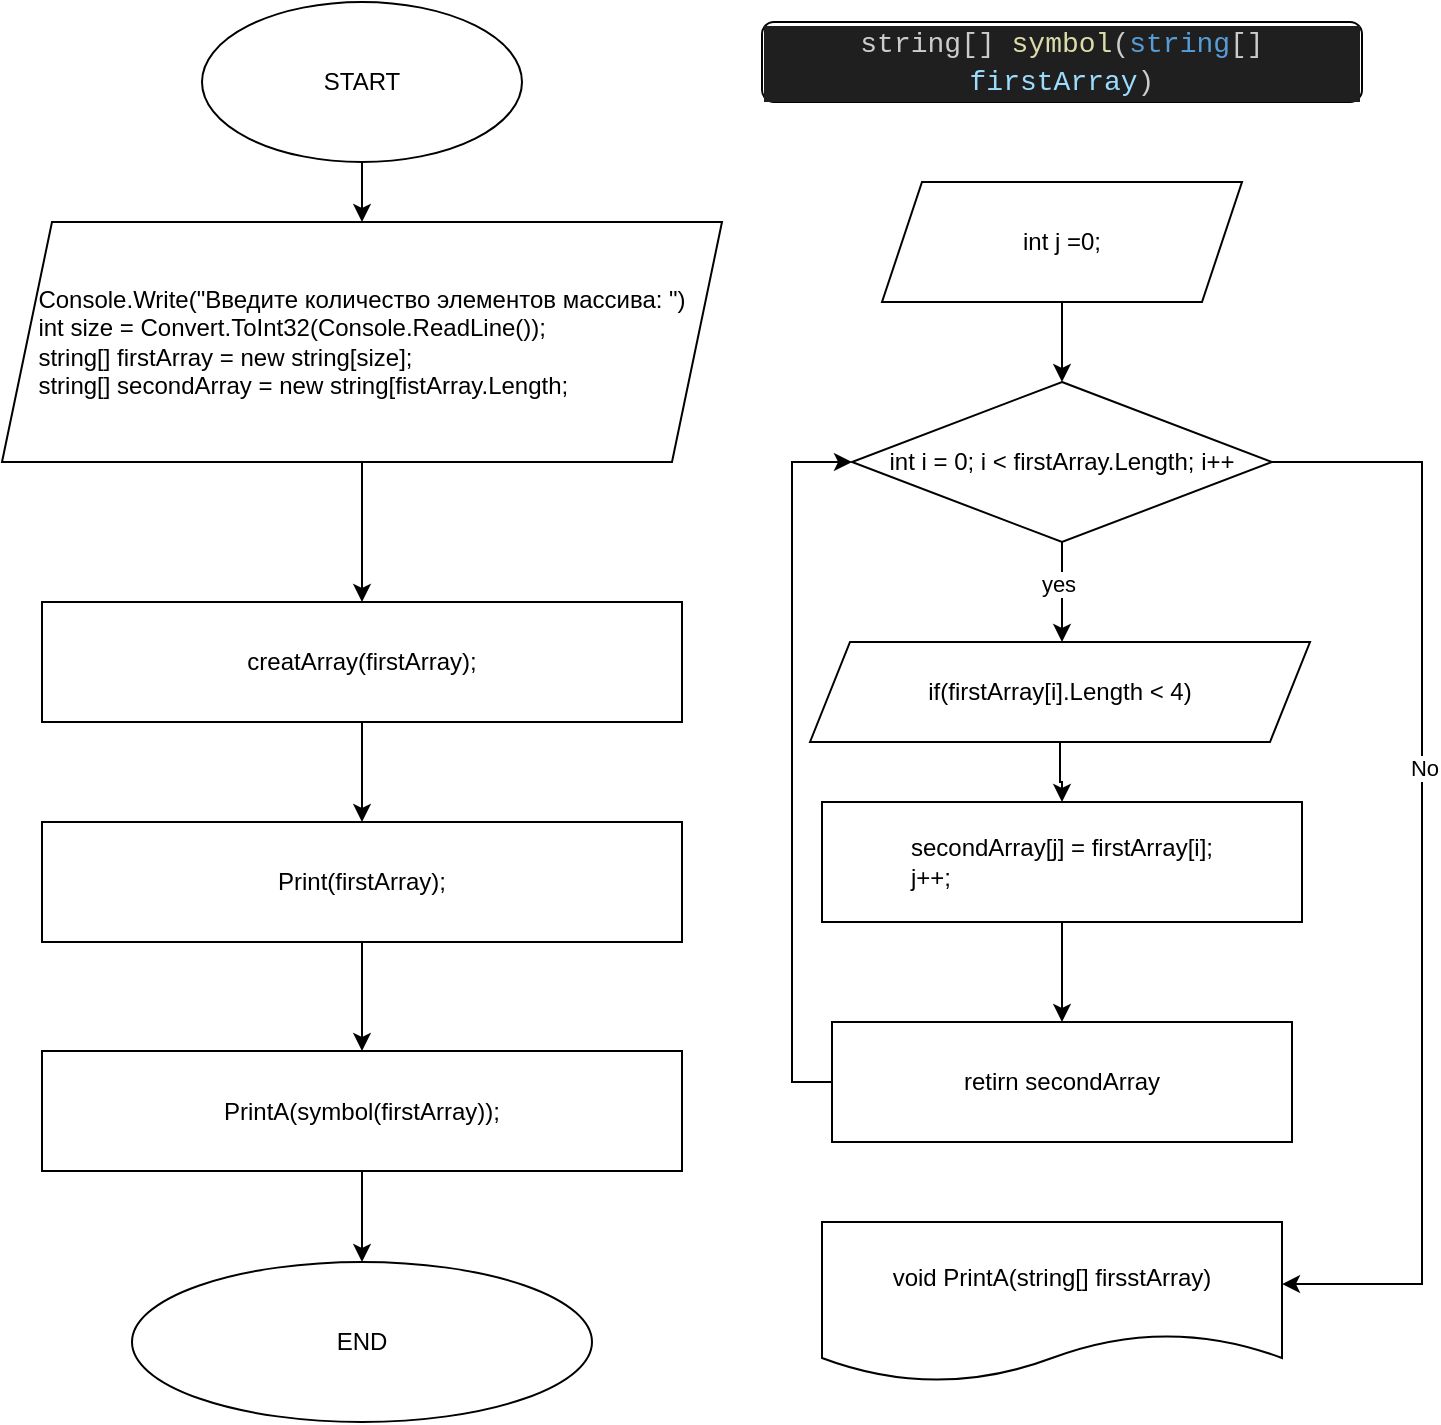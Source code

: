 <mxfile version="23.1.4" type="device">
  <diagram id="C5RBs43oDa-KdzZeNtuy" name="Page-1">
    <mxGraphModel dx="826" dy="471" grid="1" gridSize="10" guides="1" tooltips="1" connect="1" arrows="1" fold="1" page="1" pageScale="1" pageWidth="827" pageHeight="1169" math="0" shadow="0">
      <root>
        <mxCell id="WIyWlLk6GJQsqaUBKTNV-0" />
        <mxCell id="WIyWlLk6GJQsqaUBKTNV-1" parent="WIyWlLk6GJQsqaUBKTNV-0" />
        <mxCell id="23hYoejp4t34k2HJRZtn-6" style="edgeStyle=orthogonalEdgeStyle;rounded=0;orthogonalLoop=1;jettySize=auto;html=1;exitX=0.5;exitY=1;exitDx=0;exitDy=0;entryX=0.5;entryY=0;entryDx=0;entryDy=0;" edge="1" parent="WIyWlLk6GJQsqaUBKTNV-1" source="23hYoejp4t34k2HJRZtn-0" target="23hYoejp4t34k2HJRZtn-1">
          <mxGeometry relative="1" as="geometry" />
        </mxCell>
        <mxCell id="23hYoejp4t34k2HJRZtn-0" value="START" style="ellipse;whiteSpace=wrap;html=1;" vertex="1" parent="WIyWlLk6GJQsqaUBKTNV-1">
          <mxGeometry x="110" y="30" width="160" height="80" as="geometry" />
        </mxCell>
        <mxCell id="23hYoejp4t34k2HJRZtn-7" style="edgeStyle=orthogonalEdgeStyle;rounded=0;orthogonalLoop=1;jettySize=auto;html=1;entryX=0.5;entryY=0;entryDx=0;entryDy=0;" edge="1" parent="WIyWlLk6GJQsqaUBKTNV-1" source="23hYoejp4t34k2HJRZtn-1" target="23hYoejp4t34k2HJRZtn-2">
          <mxGeometry relative="1" as="geometry" />
        </mxCell>
        <mxCell id="23hYoejp4t34k2HJRZtn-1" value="&lt;div style=&quot;text-align: left;&quot;&gt;&lt;span style=&quot;background-color: initial;&quot;&gt;Console.Write(&quot;Введите количество элементов массива: &quot;)&lt;/span&gt;&lt;/div&gt;&lt;div style=&quot;text-align: left;&quot;&gt;&lt;span style=&quot;background-color: initial;&quot;&gt;int size = Convert.ToInt32(Console.ReadLine());&lt;/span&gt;&lt;/div&gt;&lt;div style=&quot;text-align: left;&quot;&gt;&lt;span style=&quot;background-color: initial;&quot;&gt;string[] firstArray = new string[size];&lt;/span&gt;&lt;/div&gt;&lt;div style=&quot;text-align: left;&quot;&gt;&lt;span style=&quot;background-color: initial;&quot;&gt;string[] secondArray = new string[fistArray.Length;&lt;/span&gt;&lt;/div&gt;" style="shape=parallelogram;perimeter=parallelogramPerimeter;whiteSpace=wrap;html=1;fixedSize=1;size=25;" vertex="1" parent="WIyWlLk6GJQsqaUBKTNV-1">
          <mxGeometry x="10" y="140" width="360" height="120" as="geometry" />
        </mxCell>
        <mxCell id="23hYoejp4t34k2HJRZtn-8" style="edgeStyle=orthogonalEdgeStyle;rounded=0;orthogonalLoop=1;jettySize=auto;html=1;exitX=0.5;exitY=1;exitDx=0;exitDy=0;" edge="1" parent="WIyWlLk6GJQsqaUBKTNV-1" source="23hYoejp4t34k2HJRZtn-2" target="23hYoejp4t34k2HJRZtn-3">
          <mxGeometry relative="1" as="geometry" />
        </mxCell>
        <mxCell id="23hYoejp4t34k2HJRZtn-2" value="creatArray(firstArray);" style="rounded=0;whiteSpace=wrap;html=1;" vertex="1" parent="WIyWlLk6GJQsqaUBKTNV-1">
          <mxGeometry x="30" y="330" width="320" height="60" as="geometry" />
        </mxCell>
        <mxCell id="23hYoejp4t34k2HJRZtn-9" style="edgeStyle=orthogonalEdgeStyle;rounded=0;orthogonalLoop=1;jettySize=auto;html=1;entryX=0.5;entryY=0;entryDx=0;entryDy=0;" edge="1" parent="WIyWlLk6GJQsqaUBKTNV-1" source="23hYoejp4t34k2HJRZtn-3" target="23hYoejp4t34k2HJRZtn-4">
          <mxGeometry relative="1" as="geometry" />
        </mxCell>
        <mxCell id="23hYoejp4t34k2HJRZtn-3" value="Print(firstArray);" style="rounded=0;whiteSpace=wrap;html=1;" vertex="1" parent="WIyWlLk6GJQsqaUBKTNV-1">
          <mxGeometry x="30" y="440" width="320" height="60" as="geometry" />
        </mxCell>
        <mxCell id="23hYoejp4t34k2HJRZtn-10" style="edgeStyle=orthogonalEdgeStyle;rounded=0;orthogonalLoop=1;jettySize=auto;html=1;entryX=0.5;entryY=0;entryDx=0;entryDy=0;" edge="1" parent="WIyWlLk6GJQsqaUBKTNV-1" source="23hYoejp4t34k2HJRZtn-4" target="23hYoejp4t34k2HJRZtn-5">
          <mxGeometry relative="1" as="geometry" />
        </mxCell>
        <mxCell id="23hYoejp4t34k2HJRZtn-4" value="PrintA(symbol(firstArray));" style="rounded=0;whiteSpace=wrap;html=1;" vertex="1" parent="WIyWlLk6GJQsqaUBKTNV-1">
          <mxGeometry x="30" y="554.5" width="320" height="60" as="geometry" />
        </mxCell>
        <mxCell id="23hYoejp4t34k2HJRZtn-5" value="END" style="ellipse;whiteSpace=wrap;html=1;" vertex="1" parent="WIyWlLk6GJQsqaUBKTNV-1">
          <mxGeometry x="75" y="660" width="230" height="80" as="geometry" />
        </mxCell>
        <mxCell id="23hYoejp4t34k2HJRZtn-11" value="&lt;div style=&quot;color: rgb(204, 204, 204); background-color: rgb(31, 31, 31); font-family: Consolas, &amp;quot;Courier New&amp;quot;, monospace; font-size: 14px; line-height: 19px;&quot;&gt;string[] &lt;span style=&quot;color: #dcdcaa;&quot;&gt;symbol&lt;/span&gt;(&lt;span style=&quot;color: #569cd6;&quot;&gt;string&lt;/span&gt;[] &lt;span style=&quot;color: #9cdcfe;&quot;&gt;firstArray&lt;/span&gt;)&lt;/div&gt;" style="rounded=1;whiteSpace=wrap;html=1;" vertex="1" parent="WIyWlLk6GJQsqaUBKTNV-1">
          <mxGeometry x="390" y="40" width="300" height="40" as="geometry" />
        </mxCell>
        <mxCell id="23hYoejp4t34k2HJRZtn-19" style="edgeStyle=orthogonalEdgeStyle;rounded=0;orthogonalLoop=1;jettySize=auto;html=1;entryX=0.5;entryY=0;entryDx=0;entryDy=0;" edge="1" parent="WIyWlLk6GJQsqaUBKTNV-1" source="23hYoejp4t34k2HJRZtn-12" target="23hYoejp4t34k2HJRZtn-13">
          <mxGeometry relative="1" as="geometry" />
        </mxCell>
        <mxCell id="23hYoejp4t34k2HJRZtn-12" value="int j =0;" style="shape=parallelogram;perimeter=parallelogramPerimeter;whiteSpace=wrap;html=1;fixedSize=1;" vertex="1" parent="WIyWlLk6GJQsqaUBKTNV-1">
          <mxGeometry x="450" y="120" width="180" height="60" as="geometry" />
        </mxCell>
        <mxCell id="23hYoejp4t34k2HJRZtn-20" value="" style="edgeStyle=orthogonalEdgeStyle;rounded=0;orthogonalLoop=1;jettySize=auto;html=1;" edge="1" parent="WIyWlLk6GJQsqaUBKTNV-1" source="23hYoejp4t34k2HJRZtn-13" target="23hYoejp4t34k2HJRZtn-15">
          <mxGeometry relative="1" as="geometry">
            <Array as="points">
              <mxPoint x="540" y="340" />
              <mxPoint x="540" y="340" />
            </Array>
          </mxGeometry>
        </mxCell>
        <mxCell id="23hYoejp4t34k2HJRZtn-24" value="yes" style="edgeLabel;html=1;align=center;verticalAlign=middle;resizable=0;points=[];" vertex="1" connectable="0" parent="23hYoejp4t34k2HJRZtn-20">
          <mxGeometry x="-0.16" y="-2" relative="1" as="geometry">
            <mxPoint as="offset" />
          </mxGeometry>
        </mxCell>
        <mxCell id="23hYoejp4t34k2HJRZtn-13" value="int i = 0; i &amp;lt; firstArray.Length; i++" style="rhombus;whiteSpace=wrap;html=1;" vertex="1" parent="WIyWlLk6GJQsqaUBKTNV-1">
          <mxGeometry x="435" y="220" width="210" height="80" as="geometry" />
        </mxCell>
        <mxCell id="23hYoejp4t34k2HJRZtn-21" value="" style="edgeStyle=orthogonalEdgeStyle;rounded=0;orthogonalLoop=1;jettySize=auto;html=1;" edge="1" parent="WIyWlLk6GJQsqaUBKTNV-1" source="23hYoejp4t34k2HJRZtn-15" target="23hYoejp4t34k2HJRZtn-16">
          <mxGeometry relative="1" as="geometry" />
        </mxCell>
        <mxCell id="23hYoejp4t34k2HJRZtn-15" value="if(firstArray[i].Length &amp;lt; 4)" style="shape=parallelogram;perimeter=parallelogramPerimeter;whiteSpace=wrap;html=1;fixedSize=1;" vertex="1" parent="WIyWlLk6GJQsqaUBKTNV-1">
          <mxGeometry x="414" y="350" width="250" height="50" as="geometry" />
        </mxCell>
        <mxCell id="23hYoejp4t34k2HJRZtn-22" value="" style="edgeStyle=orthogonalEdgeStyle;rounded=0;orthogonalLoop=1;jettySize=auto;html=1;" edge="1" parent="WIyWlLk6GJQsqaUBKTNV-1" source="23hYoejp4t34k2HJRZtn-16" target="23hYoejp4t34k2HJRZtn-17">
          <mxGeometry relative="1" as="geometry" />
        </mxCell>
        <mxCell id="23hYoejp4t34k2HJRZtn-16" value="&lt;div style=&quot;text-align: left;&quot;&gt;&lt;span style=&quot;background-color: initial;&quot;&gt;secondArray[j] = firstArray[i];&lt;/span&gt;&lt;/div&gt;&lt;div style=&quot;text-align: left;&quot;&gt;&lt;span style=&quot;background-color: initial;&quot;&gt;j++;&lt;/span&gt;&lt;/div&gt;" style="rounded=0;whiteSpace=wrap;html=1;" vertex="1" parent="WIyWlLk6GJQsqaUBKTNV-1">
          <mxGeometry x="420" y="430" width="240" height="60" as="geometry" />
        </mxCell>
        <mxCell id="23hYoejp4t34k2HJRZtn-23" style="edgeStyle=orthogonalEdgeStyle;rounded=0;orthogonalLoop=1;jettySize=auto;html=1;entryX=0;entryY=0.5;entryDx=0;entryDy=0;" edge="1" parent="WIyWlLk6GJQsqaUBKTNV-1" source="23hYoejp4t34k2HJRZtn-17" target="23hYoejp4t34k2HJRZtn-13">
          <mxGeometry relative="1" as="geometry">
            <Array as="points">
              <mxPoint x="405" y="570" />
              <mxPoint x="405" y="260" />
            </Array>
          </mxGeometry>
        </mxCell>
        <mxCell id="23hYoejp4t34k2HJRZtn-17" value="retirn secondArray" style="rounded=0;whiteSpace=wrap;html=1;" vertex="1" parent="WIyWlLk6GJQsqaUBKTNV-1">
          <mxGeometry x="425" y="540" width="230" height="60" as="geometry" />
        </mxCell>
        <mxCell id="23hYoejp4t34k2HJRZtn-25" value="void PrintA(string[] firsstArray)" style="shape=document;whiteSpace=wrap;html=1;boundedLbl=1;" vertex="1" parent="WIyWlLk6GJQsqaUBKTNV-1">
          <mxGeometry x="420" y="640" width="230" height="80" as="geometry" />
        </mxCell>
        <mxCell id="23hYoejp4t34k2HJRZtn-26" style="edgeStyle=orthogonalEdgeStyle;rounded=0;orthogonalLoop=1;jettySize=auto;html=1;entryX=1;entryY=0.388;entryDx=0;entryDy=0;entryPerimeter=0;" edge="1" parent="WIyWlLk6GJQsqaUBKTNV-1" source="23hYoejp4t34k2HJRZtn-13" target="23hYoejp4t34k2HJRZtn-25">
          <mxGeometry relative="1" as="geometry">
            <Array as="points">
              <mxPoint x="720" y="260" />
              <mxPoint x="720" y="671" />
            </Array>
          </mxGeometry>
        </mxCell>
        <mxCell id="23hYoejp4t34k2HJRZtn-28" value="No&lt;br&gt;" style="edgeLabel;html=1;align=center;verticalAlign=middle;resizable=0;points=[];" vertex="1" connectable="0" parent="23hYoejp4t34k2HJRZtn-26">
          <mxGeometry x="-0.18" y="1" relative="1" as="geometry">
            <mxPoint as="offset" />
          </mxGeometry>
        </mxCell>
      </root>
    </mxGraphModel>
  </diagram>
</mxfile>

